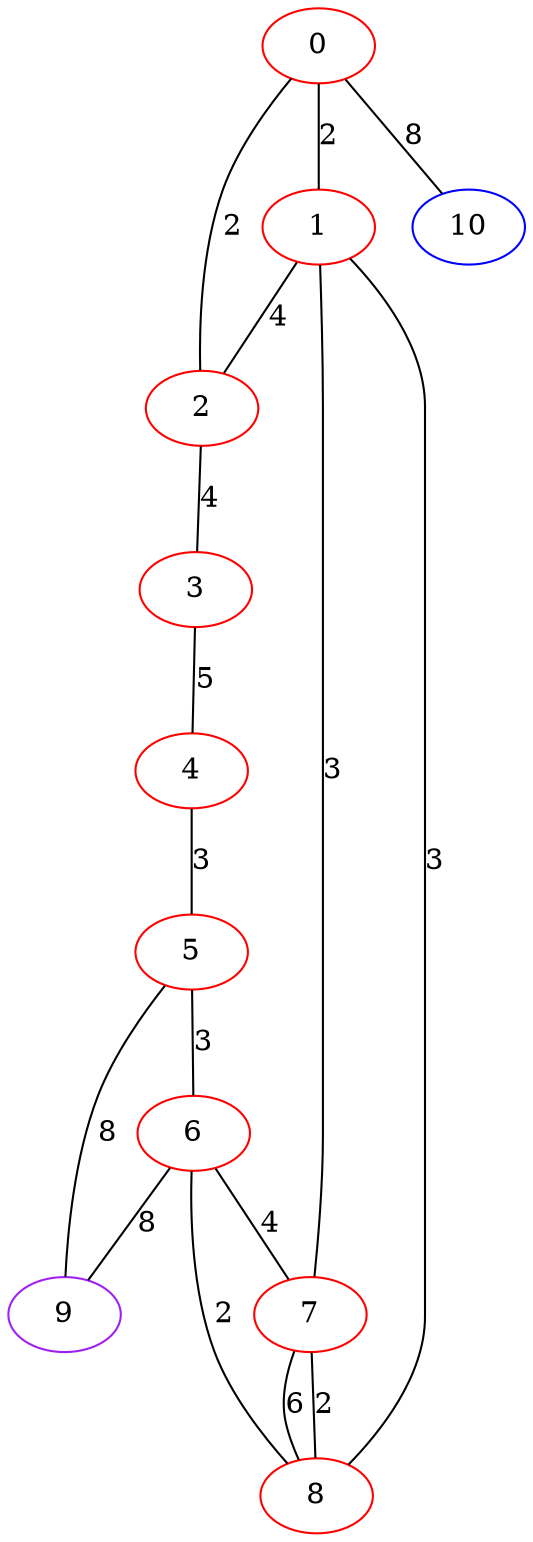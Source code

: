 graph "" {
0 [color=red, weight=1];
1 [color=red, weight=1];
2 [color=red, weight=1];
3 [color=red, weight=1];
4 [color=red, weight=1];
5 [color=red, weight=1];
6 [color=red, weight=1];
7 [color=red, weight=1];
8 [color=red, weight=1];
9 [color=purple, weight=4];
10 [color=blue, weight=3];
0 -- 1  [key=0, label=2];
0 -- 2  [key=0, label=2];
0 -- 10  [key=0, label=8];
1 -- 8  [key=0, label=3];
1 -- 2  [key=0, label=4];
1 -- 7  [key=0, label=3];
2 -- 3  [key=0, label=4];
3 -- 4  [key=0, label=5];
4 -- 5  [key=0, label=3];
5 -- 9  [key=0, label=8];
5 -- 6  [key=0, label=3];
6 -- 8  [key=0, label=2];
6 -- 9  [key=0, label=8];
6 -- 7  [key=0, label=4];
7 -- 8  [key=0, label=2];
7 -- 8  [key=1, label=6];
}
